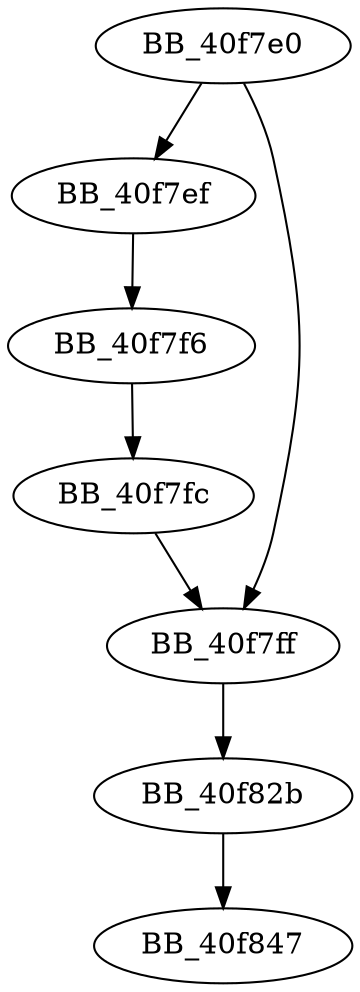 DiGraph sub_40F7E0{
BB_40f7e0->BB_40f7ef
BB_40f7e0->BB_40f7ff
BB_40f7ef->BB_40f7f6
BB_40f7f6->BB_40f7fc
BB_40f7fc->BB_40f7ff
BB_40f7ff->BB_40f82b
BB_40f82b->BB_40f847
}
